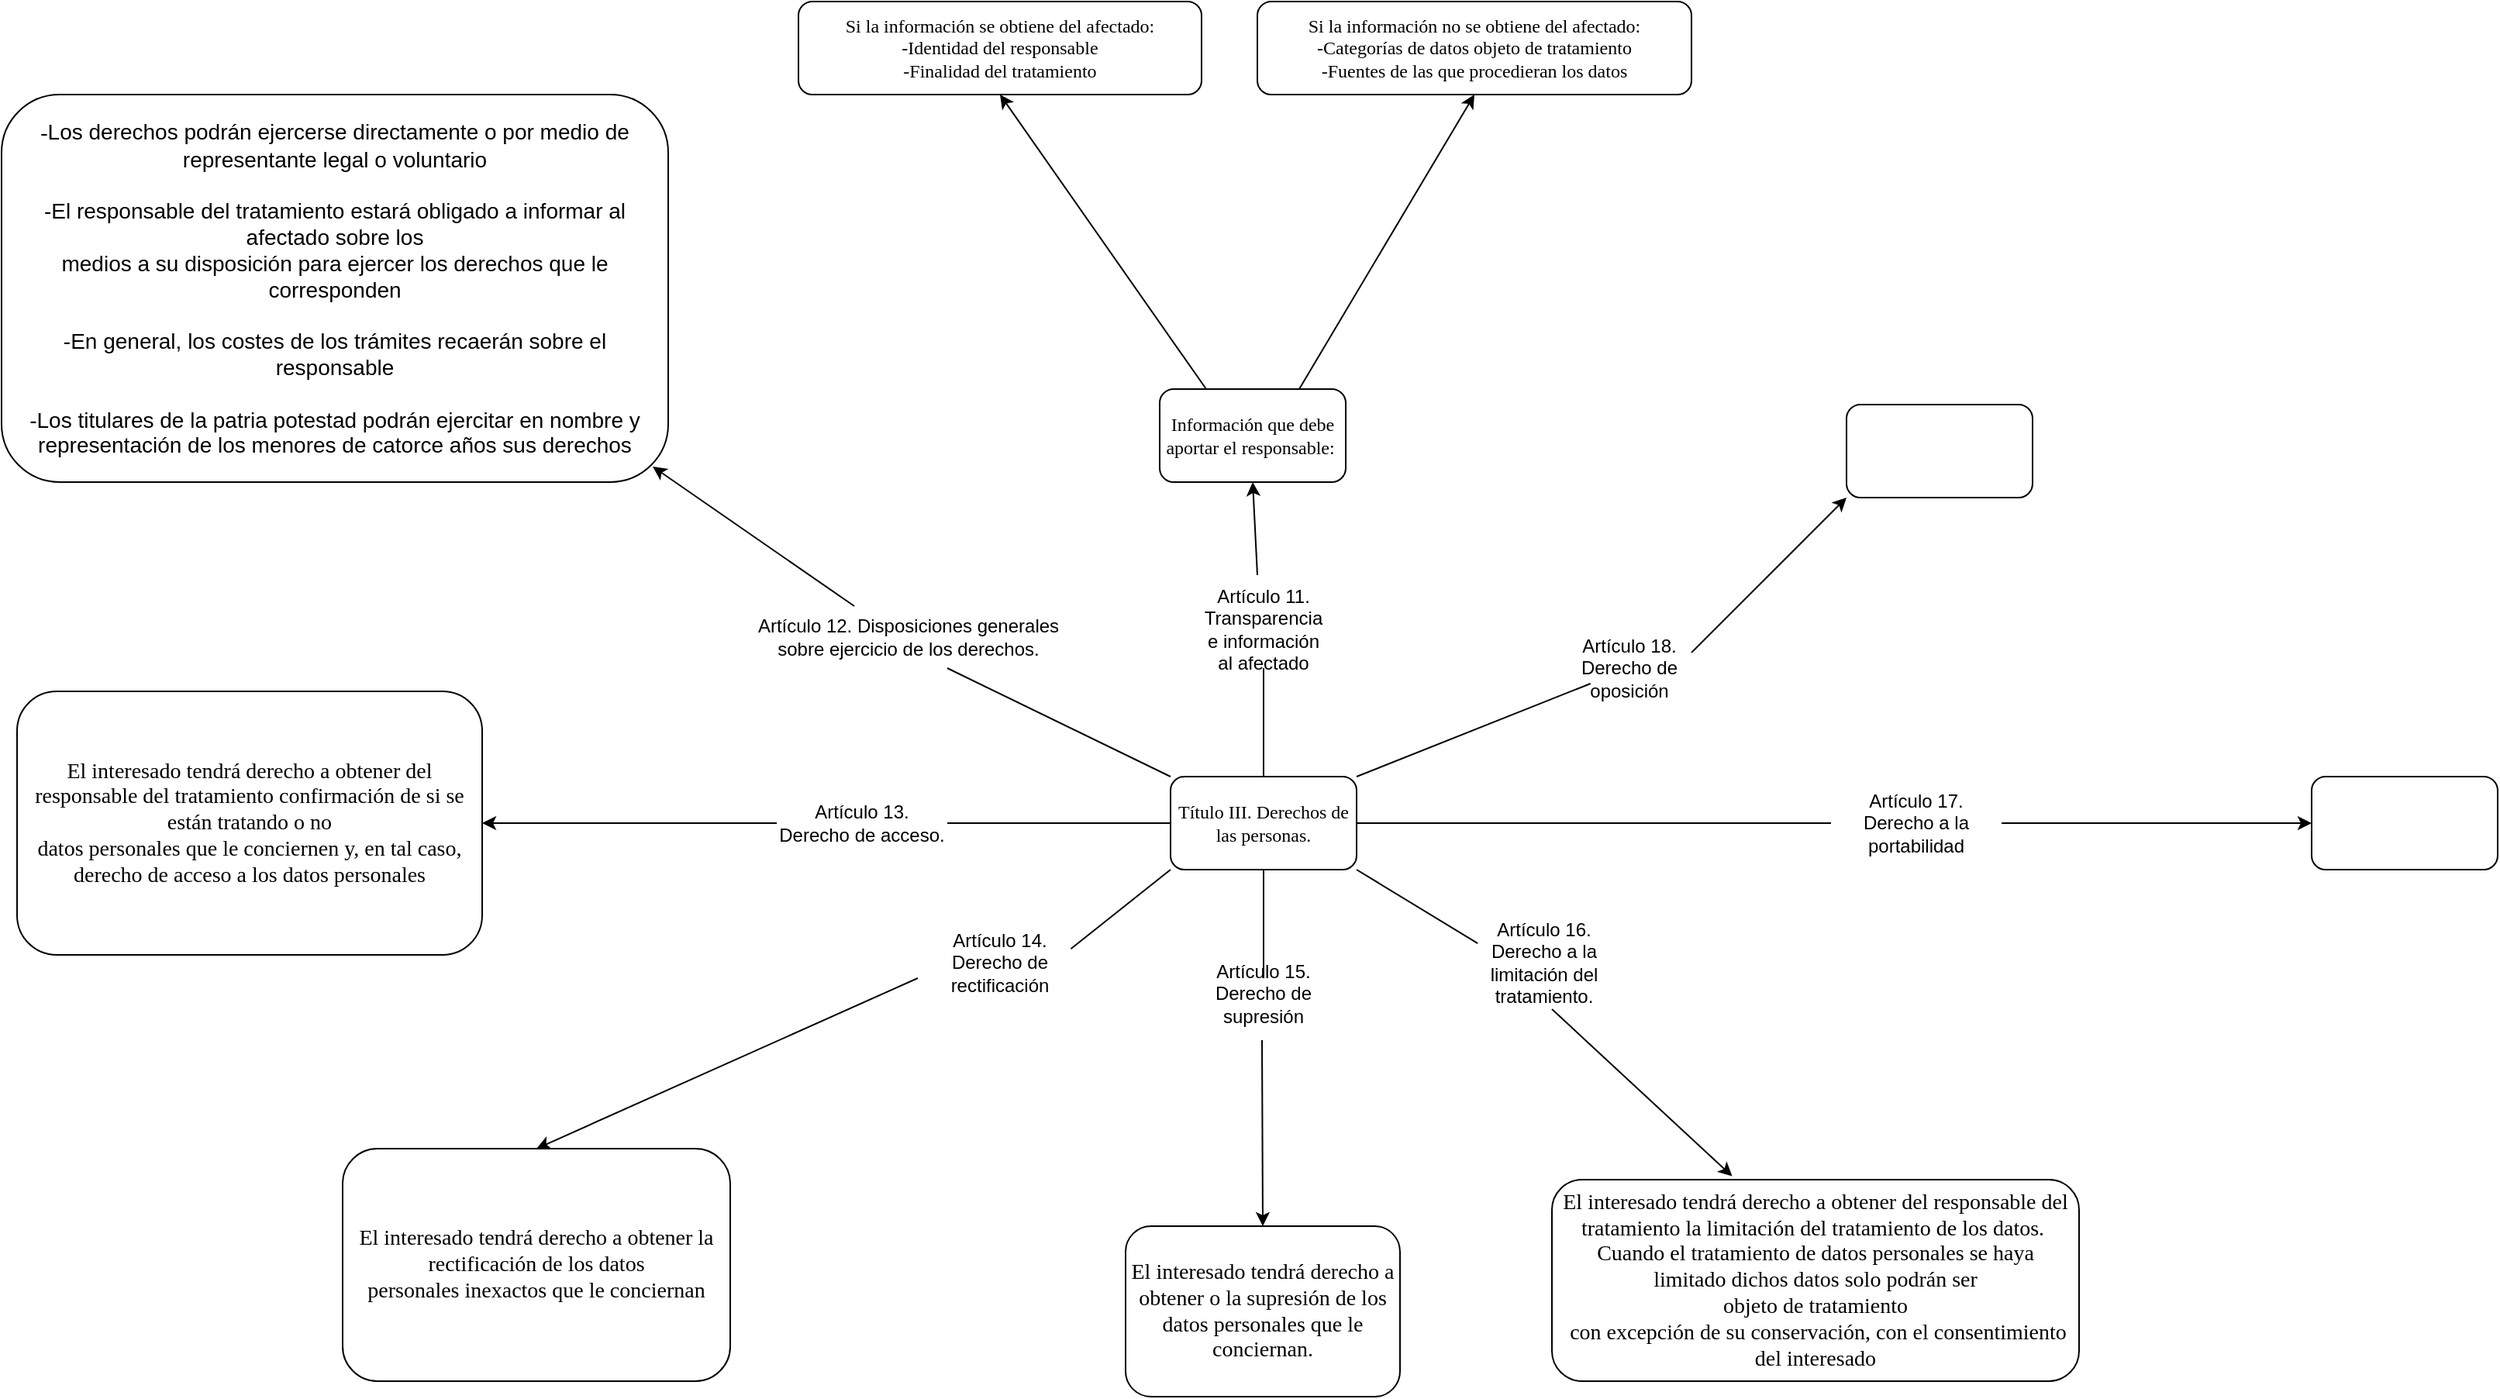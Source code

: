 <mxfile version="14.4.8" type="github">
  <diagram id="hDlai8KwJyfp5ygMdkSd" name="Page-1">
    <mxGraphModel dx="2782" dy="2103" grid="1" gridSize="10" guides="1" tooltips="1" connect="1" arrows="1" fold="1" page="1" pageScale="1" pageWidth="827" pageHeight="1169" math="0" shadow="0">
      <root>
        <mxCell id="0" />
        <mxCell id="1" parent="0" />
        <mxCell id="vOUudeW_BmgEyp0vM7fF-8" value="&lt;font face=&quot;Verdana&quot;&gt;Título III. Derechos de las personas.&lt;/font&gt;" style="rounded=1;whiteSpace=wrap;html=1;fillColor=#FFFFFF;" vertex="1" parent="1">
          <mxGeometry x="354" y="220" width="120" height="60" as="geometry" />
        </mxCell>
        <mxCell id="vOUudeW_BmgEyp0vM7fF-9" value="&lt;font face=&quot;Verdana&quot;&gt;Información que debe aportar el responsable:&amp;nbsp;&lt;/font&gt;" style="rounded=1;whiteSpace=wrap;html=1;fillColor=#FFFFFF;" vertex="1" parent="1">
          <mxGeometry x="347" y="-30" width="120" height="60" as="geometry" />
        </mxCell>
        <mxCell id="vOUudeW_BmgEyp0vM7fF-10" value="&lt;font style=&quot;font-size: 14px&quot;&gt;&lt;font face=&quot;Verdana&quot;&gt;-&lt;/font&gt;Los derechos&amp;nbsp;podrán ejercerse directamente o por medio de representante legal o voluntario&lt;br&gt;&lt;br&gt;-El responsable del tratamiento estará obligado a informar al afectado sobre los&lt;br&gt;medios a su disposición para ejercer los derechos que le corresponden&lt;br&gt;&lt;br&gt;-En general, los costes de los trámites recaerán sobre el responsable&lt;br&gt;&lt;br&gt;-Los titulares de la patria potestad podrán ejercitar en nombre y&lt;br&gt;representación de los menores de catorce años sus derechos&lt;/font&gt;" style="rounded=1;whiteSpace=wrap;html=1;fillColor=#FFFFFF;" vertex="1" parent="1">
          <mxGeometry x="-400" y="-220" width="430" height="250" as="geometry" />
        </mxCell>
        <mxCell id="vOUudeW_BmgEyp0vM7fF-11" value="&lt;font face=&quot;Verdana&quot; style=&quot;font-size: 14px&quot;&gt;El interesado tendrá derecho a obtener del responsable del tratamiento confirmación de si se están tratando o no&lt;br&gt;datos personales que le conciernen y, en tal caso, derecho de acceso a los datos personales&lt;/font&gt;" style="rounded=1;whiteSpace=wrap;html=1;fillColor=#FFFFFF;" vertex="1" parent="1">
          <mxGeometry x="-390" y="165" width="300" height="170" as="geometry" />
        </mxCell>
        <mxCell id="vOUudeW_BmgEyp0vM7fF-12" value="&lt;font face=&quot;Verdana&quot; style=&quot;font-size: 14px&quot;&gt;El interesado tendrá derecho a obtener la rectificación de los datos&lt;br&gt;personales inexactos que le conciernan&lt;/font&gt;" style="rounded=1;whiteSpace=wrap;html=1;fillColor=#FFFFFF;" vertex="1" parent="1">
          <mxGeometry x="-180" y="460" width="250" height="150" as="geometry" />
        </mxCell>
        <mxCell id="vOUudeW_BmgEyp0vM7fF-13" value="&lt;font face=&quot;Verdana&quot; style=&quot;font-size: 14px&quot;&gt;El interesado tendrá derecho a obtener&amp;nbsp;o la supresión de los&lt;br&gt;datos personales que le conciernan.&lt;/font&gt;" style="rounded=1;whiteSpace=wrap;html=1;fillColor=#FFFFFF;" vertex="1" parent="1">
          <mxGeometry x="325" y="510" width="177" height="110" as="geometry" />
        </mxCell>
        <mxCell id="vOUudeW_BmgEyp0vM7fF-14" value="&lt;font face=&quot;Verdana&quot; style=&quot;font-size: 14px&quot;&gt;&lt;font&gt;El interesado tendrá derecho a obtener del responsable del tratamiento la limitación del tratamiento de los datos.&amp;nbsp;&lt;br&gt;Cuando el tratamiento de datos personales se haya limitado&amp;nbsp;&lt;/font&gt;dichos datos solo podrán ser&lt;br&gt;objeto de tratamiento&lt;font&gt;&lt;br&gt;&amp;nbsp;con excepción de su conservación, con el consentimiento del interesado&lt;/font&gt;&lt;/font&gt;" style="rounded=1;whiteSpace=wrap;html=1;fillColor=#FFFFFF;" vertex="1" parent="1">
          <mxGeometry x="600" y="480" width="340" height="130" as="geometry" />
        </mxCell>
        <mxCell id="vOUudeW_BmgEyp0vM7fF-15" value="" style="rounded=1;whiteSpace=wrap;html=1;fillColor=#FFFFFF;" vertex="1" parent="1">
          <mxGeometry x="1090" y="220" width="120" height="60" as="geometry" />
        </mxCell>
        <mxCell id="vOUudeW_BmgEyp0vM7fF-16" value="" style="endArrow=none;html=1;exitX=0.5;exitY=0;exitDx=0;exitDy=0;" edge="1" parent="1" source="vOUudeW_BmgEyp0vM7fF-8" target="vOUudeW_BmgEyp0vM7fF-17">
          <mxGeometry width="50" height="50" relative="1" as="geometry">
            <mxPoint x="410" y="310" as="sourcePoint" />
            <mxPoint x="300" y="300" as="targetPoint" />
          </mxGeometry>
        </mxCell>
        <mxCell id="vOUudeW_BmgEyp0vM7fF-17" value="Artículo 11. Transparencia e información al afectado" style="text;html=1;strokeColor=none;fillColor=none;align=center;verticalAlign=middle;whiteSpace=wrap;rounded=0;" vertex="1" parent="1">
          <mxGeometry x="374" y="100" width="80" height="50" as="geometry" />
        </mxCell>
        <mxCell id="vOUudeW_BmgEyp0vM7fF-18" value="" style="endArrow=classic;html=1;entryX=0.5;entryY=1;entryDx=0;entryDy=0;" edge="1" parent="1" target="vOUudeW_BmgEyp0vM7fF-9">
          <mxGeometry width="50" height="50" relative="1" as="geometry">
            <mxPoint x="410" y="90" as="sourcePoint" />
            <mxPoint x="407" y="40" as="targetPoint" />
          </mxGeometry>
        </mxCell>
        <mxCell id="vOUudeW_BmgEyp0vM7fF-19" value="" style="endArrow=none;html=1;exitX=0;exitY=0;exitDx=0;exitDy=0;entryX=0.619;entryY=1.5;entryDx=0;entryDy=0;entryPerimeter=0;" edge="1" parent="1" source="vOUudeW_BmgEyp0vM7fF-8" target="vOUudeW_BmgEyp0vM7fF-20">
          <mxGeometry width="50" height="50" relative="1" as="geometry">
            <mxPoint x="410" y="280" as="sourcePoint" />
            <mxPoint x="150" y="280" as="targetPoint" />
          </mxGeometry>
        </mxCell>
        <mxCell id="vOUudeW_BmgEyp0vM7fF-20" value="Artículo 12. Disposiciones generales sobre ejercicio de los derechos." style="text;html=1;strokeColor=none;fillColor=none;align=center;verticalAlign=middle;whiteSpace=wrap;rounded=0;" vertex="1" parent="1">
          <mxGeometry x="80" y="120" width="210" height="20" as="geometry" />
        </mxCell>
        <mxCell id="vOUudeW_BmgEyp0vM7fF-21" value="" style="endArrow=classic;html=1;" edge="1" parent="1">
          <mxGeometry width="50" height="50" relative="1" as="geometry">
            <mxPoint x="150" y="110" as="sourcePoint" />
            <mxPoint x="20" y="20" as="targetPoint" />
          </mxGeometry>
        </mxCell>
        <mxCell id="vOUudeW_BmgEyp0vM7fF-22" value="" style="endArrow=none;html=1;exitX=0;exitY=0.5;exitDx=0;exitDy=0;entryX=1;entryY=0.5;entryDx=0;entryDy=0;" edge="1" parent="1" source="vOUudeW_BmgEyp0vM7fF-8" target="vOUudeW_BmgEyp0vM7fF-23">
          <mxGeometry width="50" height="50" relative="1" as="geometry">
            <mxPoint x="410" y="230" as="sourcePoint" />
            <mxPoint x="260" y="260" as="targetPoint" />
          </mxGeometry>
        </mxCell>
        <mxCell id="vOUudeW_BmgEyp0vM7fF-23" value="Artículo 13. Derecho de acceso." style="text;html=1;strokeColor=none;fillColor=none;align=center;verticalAlign=middle;whiteSpace=wrap;rounded=0;" vertex="1" parent="1">
          <mxGeometry x="100" y="240" width="110" height="20" as="geometry" />
        </mxCell>
        <mxCell id="vOUudeW_BmgEyp0vM7fF-24" value="" style="endArrow=classic;html=1;exitX=0;exitY=0.5;exitDx=0;exitDy=0;entryX=1;entryY=0.5;entryDx=0;entryDy=0;" edge="1" parent="1" source="vOUudeW_BmgEyp0vM7fF-23" target="vOUudeW_BmgEyp0vM7fF-11">
          <mxGeometry width="50" height="50" relative="1" as="geometry">
            <mxPoint x="269" y="350" as="sourcePoint" />
            <mxPoint x="30" y="240" as="targetPoint" />
          </mxGeometry>
        </mxCell>
        <mxCell id="vOUudeW_BmgEyp0vM7fF-27" value="" style="endArrow=none;html=1;exitX=0;exitY=1;exitDx=0;exitDy=0;entryX=0.931;entryY=0.056;entryDx=0;entryDy=0;entryPerimeter=0;" edge="1" parent="1" source="vOUudeW_BmgEyp0vM7fF-8" target="vOUudeW_BmgEyp0vM7fF-28">
          <mxGeometry width="50" height="50" relative="1" as="geometry">
            <mxPoint x="450" y="310" as="sourcePoint" />
            <mxPoint x="290" y="320" as="targetPoint" />
          </mxGeometry>
        </mxCell>
        <mxCell id="vOUudeW_BmgEyp0vM7fF-28" value="Artículo 14. Derecho de rectificación" style="text;html=1;strokeColor=none;fillColor=none;align=center;verticalAlign=middle;whiteSpace=wrap;rounded=0;" vertex="1" parent="1">
          <mxGeometry x="191" y="330" width="106" height="20" as="geometry" />
        </mxCell>
        <mxCell id="vOUudeW_BmgEyp0vM7fF-29" value="" style="endArrow=classic;html=1;exitX=0;exitY=1;exitDx=0;exitDy=0;entryX=0.5;entryY=0;entryDx=0;entryDy=0;" edge="1" parent="1" source="vOUudeW_BmgEyp0vM7fF-28" target="vOUudeW_BmgEyp0vM7fF-12">
          <mxGeometry width="50" height="50" relative="1" as="geometry">
            <mxPoint x="190" y="380" as="sourcePoint" />
            <mxPoint x="190" y="448" as="targetPoint" />
          </mxGeometry>
        </mxCell>
        <mxCell id="vOUudeW_BmgEyp0vM7fF-30" value="" style="endArrow=none;html=1;exitX=1;exitY=0.5;exitDx=0;exitDy=0;" edge="1" parent="1" source="vOUudeW_BmgEyp0vM7fF-8" target="vOUudeW_BmgEyp0vM7fF-39">
          <mxGeometry width="50" height="50" relative="1" as="geometry">
            <mxPoint x="410" y="170" as="sourcePoint" />
            <mxPoint x="820" y="250" as="targetPoint" />
          </mxGeometry>
        </mxCell>
        <mxCell id="vOUudeW_BmgEyp0vM7fF-31" value="" style="endArrow=none;html=1;exitX=1;exitY=1;exitDx=0;exitDy=0;entryX=0.11;entryY=-0.121;entryDx=0;entryDy=0;entryPerimeter=0;" edge="1" parent="1" source="vOUudeW_BmgEyp0vM7fF-8" target="vOUudeW_BmgEyp0vM7fF-35">
          <mxGeometry width="50" height="50" relative="1" as="geometry">
            <mxPoint x="410" y="170" as="sourcePoint" />
            <mxPoint x="560" y="310" as="targetPoint" />
          </mxGeometry>
        </mxCell>
        <mxCell id="vOUudeW_BmgEyp0vM7fF-32" value="" style="endArrow=none;html=1;exitX=0.5;exitY=1;exitDx=0;exitDy=0;" edge="1" parent="1" source="vOUudeW_BmgEyp0vM7fF-8" target="vOUudeW_BmgEyp0vM7fF-33">
          <mxGeometry width="50" height="50" relative="1" as="geometry">
            <mxPoint x="410" y="170" as="sourcePoint" />
            <mxPoint x="510" y="300" as="targetPoint" />
          </mxGeometry>
        </mxCell>
        <mxCell id="vOUudeW_BmgEyp0vM7fF-33" value="Artículo 15. Derecho de supresión" style="text;html=1;strokeColor=none;fillColor=none;align=center;verticalAlign=middle;whiteSpace=wrap;rounded=0;" vertex="1" parent="1">
          <mxGeometry x="359" y="350" width="110" height="20" as="geometry" />
        </mxCell>
        <mxCell id="vOUudeW_BmgEyp0vM7fF-34" value="" style="endArrow=classic;html=1;entryX=0.5;entryY=0;entryDx=0;entryDy=0;" edge="1" parent="1" target="vOUudeW_BmgEyp0vM7fF-13">
          <mxGeometry width="50" height="50" relative="1" as="geometry">
            <mxPoint x="413" y="390" as="sourcePoint" />
            <mxPoint x="540" y="410" as="targetPoint" />
          </mxGeometry>
        </mxCell>
        <mxCell id="vOUudeW_BmgEyp0vM7fF-35" value="Artículo 16. Derecho a la limitación del tratamiento." style="text;html=1;strokeColor=none;fillColor=none;align=center;verticalAlign=middle;whiteSpace=wrap;rounded=0;" vertex="1" parent="1">
          <mxGeometry x="540" y="330" width="110" height="20" as="geometry" />
        </mxCell>
        <mxCell id="vOUudeW_BmgEyp0vM7fF-36" value="" style="endArrow=classic;html=1;entryX=0.342;entryY=-0.017;entryDx=0;entryDy=0;entryPerimeter=0;" edge="1" parent="1" target="vOUudeW_BmgEyp0vM7fF-14">
          <mxGeometry width="50" height="50" relative="1" as="geometry">
            <mxPoint x="600" y="370" as="sourcePoint" />
            <mxPoint x="460" y="50" as="targetPoint" />
          </mxGeometry>
        </mxCell>
        <mxCell id="vOUudeW_BmgEyp0vM7fF-39" value="Artículo 17. Derecho a la portabilidad" style="text;html=1;strokeColor=none;fillColor=none;align=center;verticalAlign=middle;whiteSpace=wrap;rounded=0;" vertex="1" parent="1">
          <mxGeometry x="780" y="240" width="110" height="20" as="geometry" />
        </mxCell>
        <mxCell id="vOUudeW_BmgEyp0vM7fF-40" value="" style="endArrow=classic;html=1;entryX=0;entryY=0.5;entryDx=0;entryDy=0;exitX=1;exitY=0.5;exitDx=0;exitDy=0;" edge="1" parent="1" source="vOUudeW_BmgEyp0vM7fF-39" target="vOUudeW_BmgEyp0vM7fF-15">
          <mxGeometry width="50" height="50" relative="1" as="geometry">
            <mxPoint x="840" y="300" as="sourcePoint" />
            <mxPoint x="500" y="110" as="targetPoint" />
          </mxGeometry>
        </mxCell>
        <mxCell id="vOUudeW_BmgEyp0vM7fF-41" value="" style="endArrow=none;html=1;exitX=1;exitY=0;exitDx=0;exitDy=0;" edge="1" parent="1" source="vOUudeW_BmgEyp0vM7fF-8" target="vOUudeW_BmgEyp0vM7fF-42">
          <mxGeometry width="50" height="50" relative="1" as="geometry">
            <mxPoint x="450" y="260" as="sourcePoint" />
            <mxPoint x="930" y="228" as="targetPoint" />
          </mxGeometry>
        </mxCell>
        <mxCell id="vOUudeW_BmgEyp0vM7fF-42" value="Artículo 18. Derecho de oposición" style="text;html=1;strokeColor=none;fillColor=none;align=center;verticalAlign=middle;whiteSpace=wrap;rounded=0;" vertex="1" parent="1">
          <mxGeometry x="600" y="140" width="100" height="20" as="geometry" />
        </mxCell>
        <mxCell id="vOUudeW_BmgEyp0vM7fF-43" value="" style="rounded=1;whiteSpace=wrap;html=1;fillColor=#FFFFFF;" vertex="1" parent="1">
          <mxGeometry x="790" y="-20" width="120" height="60" as="geometry" />
        </mxCell>
        <mxCell id="vOUudeW_BmgEyp0vM7fF-44" value="" style="endArrow=classic;html=1;entryX=0;entryY=1;entryDx=0;entryDy=0;" edge="1" parent="1" target="vOUudeW_BmgEyp0vM7fF-43">
          <mxGeometry width="50" height="50" relative="1" as="geometry">
            <mxPoint x="690" y="140" as="sourcePoint" />
            <mxPoint x="800" y="80" as="targetPoint" />
          </mxGeometry>
        </mxCell>
        <mxCell id="vOUudeW_BmgEyp0vM7fF-45" value="" style="endArrow=classic;html=1;exitX=0.25;exitY=0;exitDx=0;exitDy=0;entryX=0.5;entryY=1;entryDx=0;entryDy=0;" edge="1" parent="1" source="vOUudeW_BmgEyp0vM7fF-9" target="vOUudeW_BmgEyp0vM7fF-47">
          <mxGeometry width="50" height="50" relative="1" as="geometry">
            <mxPoint x="480" y="550" as="sourcePoint" />
            <mxPoint x="-100" y="520" as="targetPoint" />
          </mxGeometry>
        </mxCell>
        <mxCell id="vOUudeW_BmgEyp0vM7fF-46" value="" style="endArrow=classic;html=1;exitX=0.75;exitY=0;exitDx=0;exitDy=0;entryX=0.5;entryY=1;entryDx=0;entryDy=0;" edge="1" parent="1" source="vOUudeW_BmgEyp0vM7fF-9" target="vOUudeW_BmgEyp0vM7fF-48">
          <mxGeometry width="50" height="50" relative="1" as="geometry">
            <mxPoint x="480" y="550" as="sourcePoint" />
            <mxPoint x="60" y="520" as="targetPoint" />
          </mxGeometry>
        </mxCell>
        <mxCell id="vOUudeW_BmgEyp0vM7fF-47" value="&lt;font face=&quot;Verdana&quot;&gt;Si la información se obtiene del afectado:&lt;br&gt;-Identidad del responsable&lt;br&gt;-Finalidad del tratamiento&lt;br&gt;&lt;/font&gt;" style="rounded=1;whiteSpace=wrap;html=1;fillColor=#FFFFFF;" vertex="1" parent="1">
          <mxGeometry x="114" y="-280" width="260" height="60" as="geometry" />
        </mxCell>
        <mxCell id="vOUudeW_BmgEyp0vM7fF-48" value="&lt;font face=&quot;Verdana&quot;&gt;Si la información no se obtiene del afectado:&lt;br&gt;-Categorías de datos objeto de tratamiento&lt;br&gt;-Fuentes de las que procedieran los datos&lt;/font&gt;" style="rounded=1;whiteSpace=wrap;html=1;fillColor=#FFFFFF;" vertex="1" parent="1">
          <mxGeometry x="410" y="-280" width="280" height="60" as="geometry" />
        </mxCell>
      </root>
    </mxGraphModel>
  </diagram>
</mxfile>
